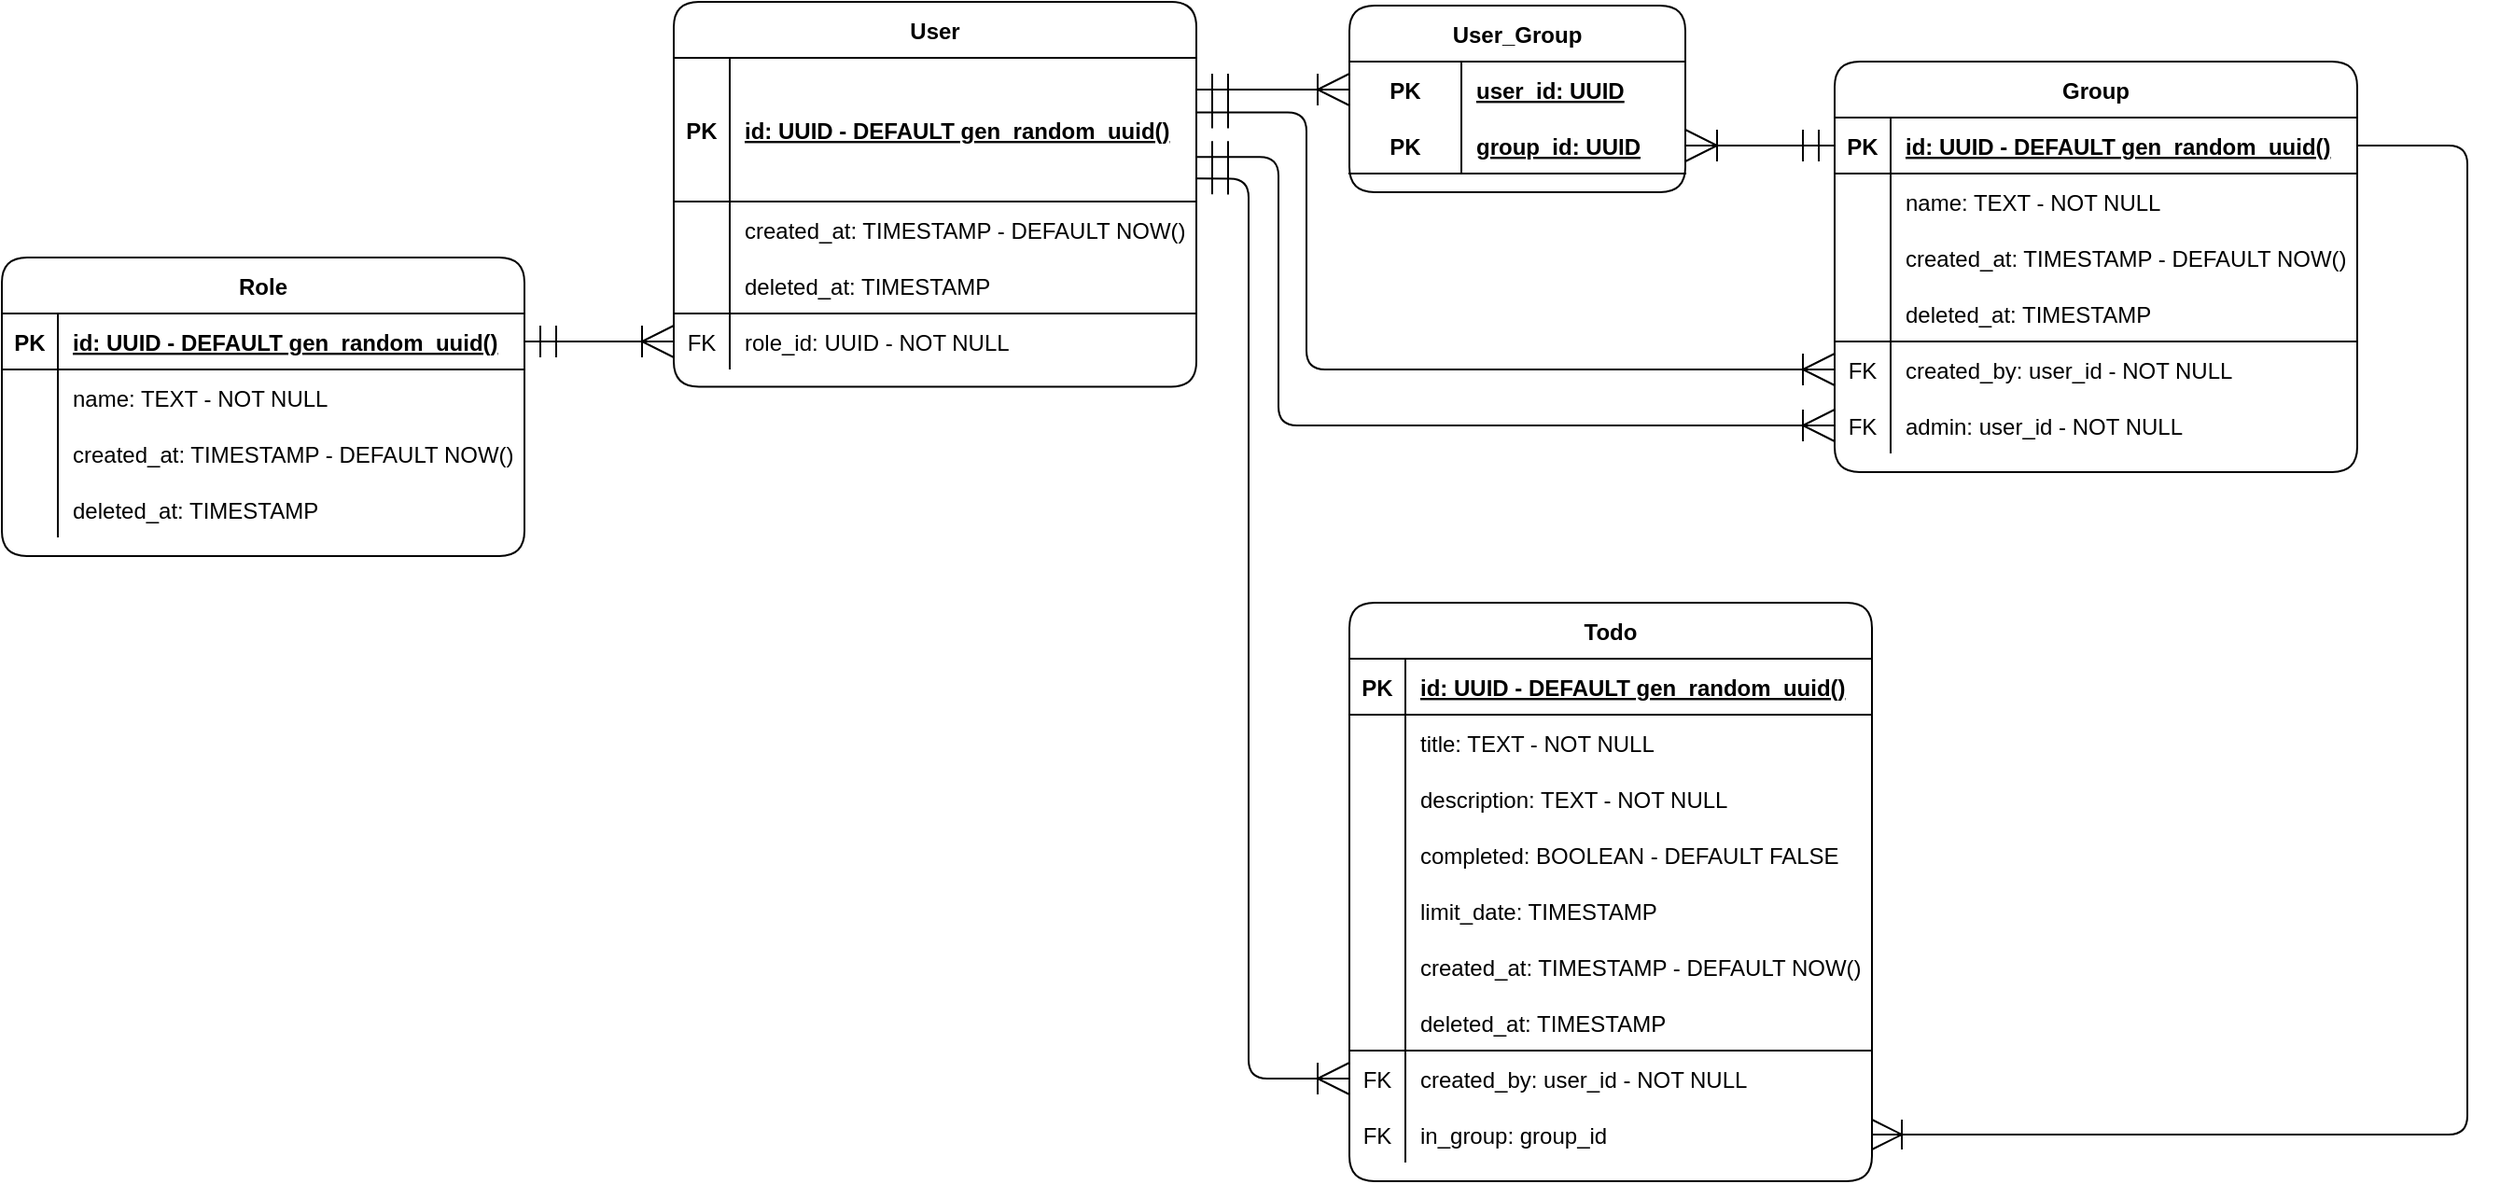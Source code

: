 <mxfile version="15.5.4" type="embed"><diagram id="0-63468UvUWvIAsHKDGt" name="Page-1"><mxGraphModel dx="743" dy="570" grid="0" gridSize="10" guides="1" tooltips="1" connect="1" arrows="1" fold="1" page="1" pageScale="1" pageWidth="1920" pageHeight="1200" background="none" math="0" shadow="0"><root><mxCell id="0"/><mxCell id="1" parent="0"/><mxCell id="2" value="Todo" style="shape=table;startSize=30;container=1;collapsible=1;childLayout=tableLayout;fixedRows=1;rowLines=0;fontStyle=1;align=center;resizeLast=1;spacing=2;spacingBottom=0;bottom=1;swimlaneLine=1;rounded=1;" parent="1" vertex="1"><mxGeometry x="1044" y="606" width="280" height="310" as="geometry"/></mxCell><mxCell id="3" value="" style="shape=partialRectangle;collapsible=0;dropTarget=0;pointerEvents=0;fillColor=none;top=0;left=0;bottom=1;right=0;points=[[0,0.5],[1,0.5]];portConstraint=eastwest;rounded=1;" parent="2" vertex="1"><mxGeometry y="30" width="280" height="30" as="geometry"/></mxCell><mxCell id="4" value="PK" style="shape=partialRectangle;connectable=0;fillColor=none;top=0;left=0;bottom=0;right=0;fontStyle=1;overflow=hidden;rounded=1;" parent="3" vertex="1"><mxGeometry width="30" height="30" as="geometry"><mxRectangle width="30" height="30" as="alternateBounds"/></mxGeometry></mxCell><mxCell id="5" value="id: UUID - DEFAULT gen_random_uuid()" style="shape=partialRectangle;connectable=0;fillColor=none;top=0;left=0;bottom=0;right=0;align=left;spacingLeft=6;fontStyle=5;overflow=hidden;rounded=1;" parent="3" vertex="1"><mxGeometry x="30" width="250" height="30" as="geometry"><mxRectangle width="250" height="30" as="alternateBounds"/></mxGeometry></mxCell><mxCell id="6" value="" style="shape=partialRectangle;collapsible=0;dropTarget=0;pointerEvents=0;fillColor=none;top=0;left=0;bottom=0;right=0;points=[[0,0.5],[1,0.5]];portConstraint=eastwest;rounded=1;" parent="2" vertex="1"><mxGeometry y="60" width="280" height="30" as="geometry"/></mxCell><mxCell id="7" value="" style="shape=partialRectangle;connectable=0;fillColor=none;top=0;left=0;bottom=0;right=0;editable=1;overflow=hidden;rounded=1;" parent="6" vertex="1"><mxGeometry width="30" height="30" as="geometry"><mxRectangle width="30" height="30" as="alternateBounds"/></mxGeometry></mxCell><mxCell id="8" value="title: TEXT - NOT NULL" style="shape=partialRectangle;connectable=0;fillColor=none;top=0;left=0;bottom=0;right=0;align=left;spacingLeft=6;overflow=hidden;rounded=1;" parent="6" vertex="1"><mxGeometry x="30" width="250" height="30" as="geometry"><mxRectangle width="250" height="30" as="alternateBounds"/></mxGeometry></mxCell><mxCell id="12" value="" style="shape=partialRectangle;collapsible=0;dropTarget=0;pointerEvents=0;fillColor=none;top=0;left=0;bottom=0;right=0;points=[[0,0.5],[1,0.5]];portConstraint=eastwest;rounded=1;" parent="2" vertex="1"><mxGeometry y="90" width="280" height="30" as="geometry"/></mxCell><mxCell id="13" value="" style="shape=partialRectangle;connectable=0;fillColor=none;top=0;left=0;bottom=0;right=0;editable=1;overflow=hidden;rounded=1;" parent="12" vertex="1"><mxGeometry width="30" height="30" as="geometry"><mxRectangle width="30" height="30" as="alternateBounds"/></mxGeometry></mxCell><mxCell id="14" value="description: TEXT - NOT NULL" style="shape=partialRectangle;connectable=0;fillColor=none;top=0;left=0;bottom=0;right=0;align=left;spacingLeft=6;overflow=hidden;rounded=1;" parent="12" vertex="1"><mxGeometry x="30" width="250" height="30" as="geometry"><mxRectangle width="250" height="30" as="alternateBounds"/></mxGeometry></mxCell><mxCell id="ECMDfLfK7MkmAGsGthbA-46" value="" style="shape=partialRectangle;collapsible=0;dropTarget=0;pointerEvents=0;fillColor=none;top=0;left=0;bottom=0;right=0;points=[[0,0.5],[1,0.5]];portConstraint=eastwest;rounded=1;" parent="2" vertex="1"><mxGeometry y="120" width="280" height="30" as="geometry"/></mxCell><mxCell id="ECMDfLfK7MkmAGsGthbA-47" value="" style="shape=partialRectangle;connectable=0;fillColor=none;top=0;left=0;bottom=0;right=0;editable=1;overflow=hidden;rounded=1;" parent="ECMDfLfK7MkmAGsGthbA-46" vertex="1"><mxGeometry width="30" height="30" as="geometry"><mxRectangle width="30" height="30" as="alternateBounds"/></mxGeometry></mxCell><mxCell id="ECMDfLfK7MkmAGsGthbA-48" value="completed: BOOLEAN - DEFAULT FALSE" style="shape=partialRectangle;connectable=0;fillColor=none;top=0;left=0;bottom=0;right=0;align=left;spacingLeft=6;overflow=hidden;rounded=1;" parent="ECMDfLfK7MkmAGsGthbA-46" vertex="1"><mxGeometry x="30" width="250" height="30" as="geometry"><mxRectangle width="250" height="30" as="alternateBounds"/></mxGeometry></mxCell><mxCell id="ECMDfLfK7MkmAGsGthbA-49" value="" style="shape=partialRectangle;collapsible=0;dropTarget=0;pointerEvents=0;fillColor=none;top=0;left=0;bottom=0;right=0;points=[[0,0.5],[1,0.5]];portConstraint=eastwest;rounded=1;" parent="2" vertex="1"><mxGeometry y="150" width="280" height="30" as="geometry"/></mxCell><mxCell id="ECMDfLfK7MkmAGsGthbA-50" value="" style="shape=partialRectangle;connectable=0;fillColor=none;top=0;left=0;bottom=0;right=0;editable=1;overflow=hidden;rounded=1;" parent="ECMDfLfK7MkmAGsGthbA-49" vertex="1"><mxGeometry width="30" height="30" as="geometry"><mxRectangle width="30" height="30" as="alternateBounds"/></mxGeometry></mxCell><mxCell id="ECMDfLfK7MkmAGsGthbA-51" value="limit_date: TIMESTAMP" style="shape=partialRectangle;connectable=0;fillColor=none;top=0;left=0;bottom=0;right=0;align=left;spacingLeft=6;overflow=hidden;rounded=1;" parent="ECMDfLfK7MkmAGsGthbA-49" vertex="1"><mxGeometry x="30" width="250" height="30" as="geometry"><mxRectangle width="250" height="30" as="alternateBounds"/></mxGeometry></mxCell><mxCell id="ECMDfLfK7MkmAGsGthbA-40" value="" style="shape=partialRectangle;collapsible=0;dropTarget=0;pointerEvents=0;fillColor=none;top=0;left=0;bottom=0;right=0;points=[[0,0.5],[1,0.5]];portConstraint=eastwest;rounded=1;" parent="2" vertex="1"><mxGeometry y="180" width="280" height="30" as="geometry"/></mxCell><mxCell id="ECMDfLfK7MkmAGsGthbA-41" value="" style="shape=partialRectangle;connectable=0;fillColor=none;top=0;left=0;bottom=0;right=0;editable=1;overflow=hidden;rounded=1;" parent="ECMDfLfK7MkmAGsGthbA-40" vertex="1"><mxGeometry width="30" height="30" as="geometry"><mxRectangle width="30" height="30" as="alternateBounds"/></mxGeometry></mxCell><mxCell id="ECMDfLfK7MkmAGsGthbA-42" value="created_at: TIMESTAMP - DEFAULT NOW()" style="shape=partialRectangle;connectable=0;fillColor=none;top=0;left=0;bottom=0;right=0;align=left;spacingLeft=6;overflow=hidden;rounded=1;" parent="ECMDfLfK7MkmAGsGthbA-40" vertex="1"><mxGeometry x="30" width="250" height="30" as="geometry"><mxRectangle width="250" height="30" as="alternateBounds"/></mxGeometry></mxCell><mxCell id="ECMDfLfK7MkmAGsGthbA-43" value="" style="shape=partialRectangle;collapsible=0;dropTarget=0;pointerEvents=0;fillColor=none;top=0;left=0;bottom=0;right=0;points=[[0,0.5],[1,0.5]];portConstraint=eastwest;rounded=1;" parent="2" vertex="1"><mxGeometry y="210" width="280" height="30" as="geometry"/></mxCell><mxCell id="ECMDfLfK7MkmAGsGthbA-44" value="" style="shape=partialRectangle;connectable=0;fillColor=none;top=0;left=0;bottom=0;right=0;editable=1;overflow=hidden;rounded=1;" parent="ECMDfLfK7MkmAGsGthbA-43" vertex="1"><mxGeometry width="30" height="30" as="geometry"><mxRectangle width="30" height="30" as="alternateBounds"/></mxGeometry></mxCell><mxCell id="ECMDfLfK7MkmAGsGthbA-45" value="deleted_at: TIMESTAMP" style="shape=partialRectangle;connectable=0;fillColor=none;top=0;left=0;bottom=0;right=0;align=left;spacingLeft=6;overflow=hidden;rounded=1;" parent="ECMDfLfK7MkmAGsGthbA-43" vertex="1"><mxGeometry x="30" width="250" height="30" as="geometry"><mxRectangle width="250" height="30" as="alternateBounds"/></mxGeometry></mxCell><mxCell id="ECMDfLfK7MkmAGsGthbA-102" value="" style="shape=partialRectangle;collapsible=0;dropTarget=0;pointerEvents=0;fillColor=none;top=0;left=0;bottom=0;right=0;points=[[0,0.5],[1,0.5]];portConstraint=eastwest;rounded=1;" parent="2" vertex="1"><mxGeometry y="240" width="280" height="30" as="geometry"/></mxCell><mxCell id="ECMDfLfK7MkmAGsGthbA-103" value="FK" style="shape=partialRectangle;connectable=0;fillColor=none;top=1;left=0;bottom=0;right=0;editable=1;overflow=hidden;rounded=1;" parent="ECMDfLfK7MkmAGsGthbA-102" vertex="1"><mxGeometry width="30" height="30" as="geometry"><mxRectangle width="30" height="30" as="alternateBounds"/></mxGeometry></mxCell><mxCell id="ECMDfLfK7MkmAGsGthbA-104" value="created_by: user_id - NOT NULL" style="shape=partialRectangle;connectable=0;fillColor=none;top=1;left=0;bottom=0;right=0;align=left;spacingLeft=6;overflow=hidden;rounded=1;" parent="ECMDfLfK7MkmAGsGthbA-102" vertex="1"><mxGeometry x="30" width="250" height="30" as="geometry"><mxRectangle width="250" height="30" as="alternateBounds"/></mxGeometry></mxCell><mxCell id="xDi6ZBkFSO2JORBMXfVf-41" value="" style="shape=partialRectangle;collapsible=0;dropTarget=0;pointerEvents=0;fillColor=none;top=0;left=0;bottom=0;right=0;points=[[0,0.5],[1,0.5]];portConstraint=eastwest;rounded=1;" parent="2" vertex="1"><mxGeometry y="270" width="280" height="30" as="geometry"/></mxCell><mxCell id="xDi6ZBkFSO2JORBMXfVf-42" value="FK" style="shape=partialRectangle;connectable=0;fillColor=none;top=0;left=0;bottom=0;right=0;editable=1;overflow=hidden;rounded=1;" parent="xDi6ZBkFSO2JORBMXfVf-41" vertex="1"><mxGeometry width="30" height="30" as="geometry"><mxRectangle width="30" height="30" as="alternateBounds"/></mxGeometry></mxCell><mxCell id="xDi6ZBkFSO2JORBMXfVf-43" value="in_group: group_id" style="shape=partialRectangle;connectable=1;fillColor=none;top=0;left=0;bottom=0;right=0;align=left;spacingLeft=6;overflow=hidden;rounded=1;" parent="xDi6ZBkFSO2JORBMXfVf-41" vertex="1"><mxGeometry x="30" width="250" height="30" as="geometry"><mxRectangle width="250" height="30" as="alternateBounds"/></mxGeometry></mxCell><mxCell id="28" value="User" style="shape=table;startSize=30;container=1;collapsible=1;childLayout=tableLayout;fixedRows=1;rowLines=0;fontStyle=1;align=center;resizeLast=1;rounded=1;" parent="1" vertex="1"><mxGeometry x="682" y="284" width="280" height="206.25" as="geometry"/></mxCell><mxCell id="29" value="" style="shape=partialRectangle;collapsible=0;dropTarget=0;pointerEvents=0;fillColor=none;top=0;left=0;bottom=1;right=0;points=[[0,0.5],[1,0.5]];portConstraint=eastwest;rounded=1;" parent="28" vertex="1"><mxGeometry y="30" width="280" height="77" as="geometry"/></mxCell><mxCell id="30" value="PK" style="shape=partialRectangle;connectable=0;fillColor=none;top=0;left=0;bottom=0;right=0;fontStyle=1;overflow=hidden;rounded=1;" parent="29" vertex="1"><mxGeometry width="30" height="77" as="geometry"><mxRectangle width="30" height="77" as="alternateBounds"/></mxGeometry></mxCell><mxCell id="31" value="id: UUID - DEFAULT gen_random_uuid()" style="shape=partialRectangle;connectable=1;fillColor=none;top=0;left=0;bottom=0;right=0;align=left;spacingLeft=6;fontStyle=5;overflow=hidden;rounded=1;points=[[0,0,0,0,0],[0,0.25,0,0,0],[0,0.51,0,0,0],[0,0.75,0,0,0],[0,1,0,0,0],[0.25,0,0,0,0],[0.25,1,0,0,0],[0.5,0,0,0,0],[0.5,1,0,0,0],[0.75,0,0,0,0],[0.75,1,0,0,0],[1,0,0,0,0],[1,0.06,0,0,0],[1,0.22,0,0,0],[1,0.38,0,0,0],[1,0.53,0,0,0],[1,0.69,0,0,0],[1,0.84,0,0,0],[1,1,0,0,0]];" parent="29" vertex="1"><mxGeometry x="30" width="250" height="77" as="geometry"><mxRectangle width="250" height="77" as="alternateBounds"/></mxGeometry></mxCell><mxCell id="38" value="" style="shape=partialRectangle;collapsible=0;dropTarget=0;pointerEvents=0;fillColor=none;top=0;left=0;bottom=0;right=0;points=[[0,0.5],[1,0.5]];portConstraint=eastwest;rounded=1;" parent="28" vertex="1"><mxGeometry y="107" width="280" height="30" as="geometry"/></mxCell><mxCell id="39" value="" style="shape=partialRectangle;connectable=0;fillColor=none;top=0;left=0;bottom=0;right=0;editable=1;overflow=hidden;rounded=1;" parent="38" vertex="1"><mxGeometry width="30" height="30" as="geometry"><mxRectangle width="30" height="30" as="alternateBounds"/></mxGeometry></mxCell><mxCell id="40" value="created_at: TIMESTAMP - DEFAULT NOW()" style="shape=partialRectangle;connectable=0;fillColor=none;top=0;left=0;bottom=0;right=0;align=left;spacingLeft=6;overflow=hidden;rounded=1;" parent="38" vertex="1"><mxGeometry x="30" width="250" height="30" as="geometry"><mxRectangle width="250" height="30" as="alternateBounds"/></mxGeometry></mxCell><mxCell id="81" value="" style="shape=partialRectangle;collapsible=0;dropTarget=0;pointerEvents=0;fillColor=none;top=0;left=0;bottom=0;right=0;points=[[0,0.5],[1,0.5]];portConstraint=eastwest;rounded=1;" parent="28" vertex="1"><mxGeometry y="137" width="280" height="30" as="geometry"/></mxCell><mxCell id="82" value="" style="shape=partialRectangle;connectable=0;fillColor=none;top=0;left=0;bottom=0;right=0;editable=1;overflow=hidden;rounded=1;" parent="81" vertex="1"><mxGeometry width="30" height="30" as="geometry"><mxRectangle width="30" height="30" as="alternateBounds"/></mxGeometry></mxCell><mxCell id="83" value="deleted_at: TIMESTAMP" style="shape=partialRectangle;connectable=0;fillColor=none;top=0;left=0;bottom=0;right=0;align=left;spacingLeft=6;overflow=hidden;rounded=1;" parent="81" vertex="1"><mxGeometry x="30" width="250" height="30" as="geometry"><mxRectangle width="250" height="30" as="alternateBounds"/></mxGeometry></mxCell><mxCell id="77" value="" style="shape=partialRectangle;collapsible=0;dropTarget=0;pointerEvents=0;fillColor=none;top=1;left=0;bottom=0;right=0;points=[[0,0.5],[1,0.5]];portConstraint=eastwest;rounded=1;" parent="28" vertex="1"><mxGeometry y="167" width="280" height="30" as="geometry"/></mxCell><mxCell id="78" value="FK" style="shape=partialRectangle;connectable=0;fillColor=none;top=0;left=0;bottom=0;right=0;editable=1;overflow=hidden;rounded=1;" parent="77" vertex="1"><mxGeometry width="30" height="30" as="geometry"><mxRectangle width="30" height="30" as="alternateBounds"/></mxGeometry></mxCell><mxCell id="79" value="role_id: UUID - NOT NULL" style="shape=partialRectangle;connectable=0;fillColor=none;top=0;left=0;bottom=0;right=0;align=left;spacingLeft=6;overflow=hidden;rounded=1;" parent="77" vertex="1"><mxGeometry x="30" width="250" height="30" as="geometry"><mxRectangle width="250" height="30" as="alternateBounds"/></mxGeometry></mxCell><mxCell id="ECMDfLfK7MkmAGsGthbA-114" value="Group" style="shape=table;startSize=30;container=1;collapsible=1;childLayout=tableLayout;fixedRows=1;rowLines=0;fontStyle=1;align=center;resizeLast=1;rounded=1;" parent="1" vertex="1"><mxGeometry x="1304" y="316" width="280" height="220" as="geometry"/></mxCell><mxCell id="ECMDfLfK7MkmAGsGthbA-115" value="" style="shape=partialRectangle;collapsible=0;dropTarget=0;pointerEvents=0;fillColor=none;top=0;left=0;bottom=1;right=0;points=[[0,0.5],[1,0.5]];portConstraint=eastwest;rounded=1;" parent="ECMDfLfK7MkmAGsGthbA-114" vertex="1"><mxGeometry y="30" width="280" height="30" as="geometry"/></mxCell><mxCell id="ECMDfLfK7MkmAGsGthbA-116" value="PK" style="shape=partialRectangle;connectable=0;fillColor=none;top=0;left=0;bottom=0;right=0;fontStyle=1;overflow=hidden;rounded=1;" parent="ECMDfLfK7MkmAGsGthbA-115" vertex="1"><mxGeometry width="30" height="30" as="geometry"><mxRectangle width="30" height="30" as="alternateBounds"/></mxGeometry></mxCell><mxCell id="ECMDfLfK7MkmAGsGthbA-117" value="id: UUID - DEFAULT gen_random_uuid()" style="shape=partialRectangle;connectable=0;fillColor=none;top=0;left=0;bottom=0;right=0;align=left;spacingLeft=6;fontStyle=5;overflow=hidden;rounded=1;" parent="ECMDfLfK7MkmAGsGthbA-115" vertex="1"><mxGeometry x="30" width="250" height="30" as="geometry"><mxRectangle width="250" height="30" as="alternateBounds"/></mxGeometry></mxCell><mxCell id="ECMDfLfK7MkmAGsGthbA-118" value="" style="shape=partialRectangle;collapsible=0;dropTarget=0;pointerEvents=0;fillColor=none;top=0;left=0;bottom=0;right=0;points=[[0,0.5],[1,0.5]];portConstraint=eastwest;rounded=1;" parent="ECMDfLfK7MkmAGsGthbA-114" vertex="1"><mxGeometry y="60" width="280" height="30" as="geometry"/></mxCell><mxCell id="ECMDfLfK7MkmAGsGthbA-119" value="" style="shape=partialRectangle;connectable=0;fillColor=none;top=0;left=0;bottom=0;right=0;editable=1;overflow=hidden;rounded=1;" parent="ECMDfLfK7MkmAGsGthbA-118" vertex="1"><mxGeometry width="30" height="30" as="geometry"><mxRectangle width="30" height="30" as="alternateBounds"/></mxGeometry></mxCell><mxCell id="ECMDfLfK7MkmAGsGthbA-120" value="name: TEXT - NOT NULL" style="shape=partialRectangle;connectable=0;fillColor=none;top=0;left=0;bottom=0;right=0;align=left;spacingLeft=6;overflow=hidden;rounded=1;" parent="ECMDfLfK7MkmAGsGthbA-118" vertex="1"><mxGeometry x="30" width="250" height="30" as="geometry"><mxRectangle width="250" height="30" as="alternateBounds"/></mxGeometry></mxCell><mxCell id="ECMDfLfK7MkmAGsGthbA-124" value="" style="shape=partialRectangle;collapsible=0;dropTarget=0;pointerEvents=0;fillColor=none;top=0;left=0;bottom=0;right=0;points=[[0,0.5],[1,0.5]];portConstraint=eastwest;rounded=1;" parent="ECMDfLfK7MkmAGsGthbA-114" vertex="1"><mxGeometry y="90" width="280" height="30" as="geometry"/></mxCell><mxCell id="ECMDfLfK7MkmAGsGthbA-125" value="" style="shape=partialRectangle;connectable=0;fillColor=none;top=0;left=0;bottom=0;right=0;editable=1;overflow=hidden;rounded=1;" parent="ECMDfLfK7MkmAGsGthbA-124" vertex="1"><mxGeometry width="30" height="30" as="geometry"><mxRectangle width="30" height="30" as="alternateBounds"/></mxGeometry></mxCell><mxCell id="ECMDfLfK7MkmAGsGthbA-126" value="created_at: TIMESTAMP - DEFAULT NOW()" style="shape=partialRectangle;connectable=0;fillColor=none;top=0;left=0;bottom=0;right=0;align=left;spacingLeft=6;overflow=hidden;rounded=1;" parent="ECMDfLfK7MkmAGsGthbA-124" vertex="1"><mxGeometry x="30" width="250" height="30" as="geometry"><mxRectangle width="250" height="30" as="alternateBounds"/></mxGeometry></mxCell><mxCell id="ECMDfLfK7MkmAGsGthbA-127" value="" style="shape=partialRectangle;collapsible=0;dropTarget=0;pointerEvents=0;fillColor=none;top=0;left=0;bottom=0;right=0;points=[[0,0.5],[1,0.5]];portConstraint=eastwest;rounded=1;" parent="ECMDfLfK7MkmAGsGthbA-114" vertex="1"><mxGeometry y="120" width="280" height="30" as="geometry"/></mxCell><mxCell id="ECMDfLfK7MkmAGsGthbA-128" value="" style="shape=partialRectangle;connectable=0;fillColor=none;top=0;left=0;bottom=0;right=0;editable=1;overflow=hidden;rounded=1;" parent="ECMDfLfK7MkmAGsGthbA-127" vertex="1"><mxGeometry width="30" height="30" as="geometry"><mxRectangle width="30" height="30" as="alternateBounds"/></mxGeometry></mxCell><mxCell id="ECMDfLfK7MkmAGsGthbA-129" value="deleted_at: TIMESTAMP" style="shape=partialRectangle;connectable=0;fillColor=none;top=0;left=0;bottom=0;right=0;align=left;spacingLeft=6;overflow=hidden;rounded=1;" parent="ECMDfLfK7MkmAGsGthbA-127" vertex="1"><mxGeometry x="30" width="250" height="30" as="geometry"><mxRectangle width="250" height="30" as="alternateBounds"/></mxGeometry></mxCell><mxCell id="ECMDfLfK7MkmAGsGthbA-147" value="" style="shape=partialRectangle;collapsible=0;dropTarget=0;pointerEvents=0;fillColor=none;top=1;left=0;bottom=0;right=0;points=[[0,0.5],[1,0.5]];portConstraint=eastwest;rounded=1;" parent="ECMDfLfK7MkmAGsGthbA-114" vertex="1"><mxGeometry y="150" width="280" height="30" as="geometry"/></mxCell><mxCell id="ECMDfLfK7MkmAGsGthbA-148" value="FK" style="shape=partialRectangle;connectable=0;fillColor=none;top=0;left=0;bottom=0;right=0;editable=1;overflow=hidden;rounded=1;" parent="ECMDfLfK7MkmAGsGthbA-147" vertex="1"><mxGeometry width="30" height="30" as="geometry"><mxRectangle width="30" height="30" as="alternateBounds"/></mxGeometry></mxCell><mxCell id="ECMDfLfK7MkmAGsGthbA-149" value="created_by: user_id - NOT NULL" style="shape=partialRectangle;connectable=0;fillColor=none;top=0;left=0;bottom=0;right=0;align=left;spacingLeft=6;overflow=hidden;rounded=1;" parent="ECMDfLfK7MkmAGsGthbA-147" vertex="1"><mxGeometry x="30" width="250" height="30" as="geometry"><mxRectangle width="250" height="30" as="alternateBounds"/></mxGeometry></mxCell><mxCell id="ECMDfLfK7MkmAGsGthbA-130" value="" style="shape=partialRectangle;collapsible=0;dropTarget=0;pointerEvents=0;fillColor=none;top=0;left=0;bottom=0;right=0;points=[[0,0.5],[1,0.5]];portConstraint=eastwest;rounded=1;" parent="ECMDfLfK7MkmAGsGthbA-114" vertex="1"><mxGeometry y="180" width="280" height="30" as="geometry"/></mxCell><mxCell id="ECMDfLfK7MkmAGsGthbA-131" value="FK" style="shape=partialRectangle;connectable=0;fillColor=none;top=0;left=0;bottom=0;right=0;editable=1;overflow=hidden;rounded=1;" parent="ECMDfLfK7MkmAGsGthbA-130" vertex="1"><mxGeometry width="30" height="30" as="geometry"><mxRectangle width="30" height="30" as="alternateBounds"/></mxGeometry></mxCell><mxCell id="ECMDfLfK7MkmAGsGthbA-132" value="admin: user_id - NOT NULL" style="shape=partialRectangle;connectable=0;fillColor=none;top=0;left=0;bottom=0;right=0;align=left;spacingLeft=6;overflow=hidden;rounded=1;" parent="ECMDfLfK7MkmAGsGthbA-130" vertex="1"><mxGeometry x="30" width="250" height="30" as="geometry"><mxRectangle width="250" height="30" as="alternateBounds"/></mxGeometry></mxCell><mxCell id="ECMDfLfK7MkmAGsGthbA-136" value="User_Group" style="shape=table;startSize=30;container=1;collapsible=1;childLayout=tableLayout;fixedRows=1;rowLines=0;fontStyle=1;align=center;resizeLast=1;swimlaneLine=1;swimlaneHead=1;swimlaneBody=1;horizontal=1;top=1;bottom=1;left=1;right=1;rounded=1;" parent="1" vertex="1"><mxGeometry x="1044" y="286" width="180" height="100" as="geometry"/></mxCell><mxCell id="ECMDfLfK7MkmAGsGthbA-137" value="" style="shape=tableRow;horizontal=0;startSize=0;swimlaneHead=0;swimlaneBody=0;fillColor=none;collapsible=0;dropTarget=0;points=[[0,0.5],[1,0.5]];portConstraint=eastwest;top=0;left=0;right=0;bottom=0;rounded=1;" parent="ECMDfLfK7MkmAGsGthbA-136" vertex="1"><mxGeometry y="30" width="180" height="30" as="geometry"/></mxCell><mxCell id="ECMDfLfK7MkmAGsGthbA-138" value="PK" style="shape=partialRectangle;connectable=0;fillColor=none;top=0;left=0;bottom=0;right=0;fontStyle=1;overflow=hidden;rounded=1;" parent="ECMDfLfK7MkmAGsGthbA-137" vertex="1"><mxGeometry width="60" height="30" as="geometry"><mxRectangle width="60" height="30" as="alternateBounds"/></mxGeometry></mxCell><mxCell id="ECMDfLfK7MkmAGsGthbA-139" value="user_id: UUID" style="shape=partialRectangle;connectable=0;fillColor=none;top=0;left=0;bottom=0;right=0;align=left;spacingLeft=6;fontStyle=5;overflow=hidden;rounded=1;" parent="ECMDfLfK7MkmAGsGthbA-137" vertex="1"><mxGeometry x="60" width="120" height="30" as="geometry"><mxRectangle width="120" height="30" as="alternateBounds"/></mxGeometry></mxCell><mxCell id="ECMDfLfK7MkmAGsGthbA-140" value="" style="shape=tableRow;horizontal=0;startSize=0;swimlaneHead=0;swimlaneBody=0;fillColor=none;collapsible=0;dropTarget=0;points=[[0,0.5],[1,0.5]];portConstraint=eastwest;top=0;left=0;right=0;bottom=1;rounded=1;" parent="ECMDfLfK7MkmAGsGthbA-136" vertex="1"><mxGeometry y="60" width="180" height="30" as="geometry"/></mxCell><mxCell id="ECMDfLfK7MkmAGsGthbA-141" value="PK" style="shape=partialRectangle;connectable=0;fillColor=none;top=0;left=0;bottom=0;right=0;fontStyle=1;overflow=hidden;rounded=1;" parent="ECMDfLfK7MkmAGsGthbA-140" vertex="1"><mxGeometry width="60" height="30" as="geometry"><mxRectangle width="60" height="30" as="alternateBounds"/></mxGeometry></mxCell><mxCell id="ECMDfLfK7MkmAGsGthbA-142" value="group_id: UUID" style="shape=partialRectangle;connectable=0;fillColor=none;top=0;left=0;bottom=0;right=0;align=left;spacingLeft=6;fontStyle=5;overflow=hidden;rounded=1;" parent="ECMDfLfK7MkmAGsGthbA-140" vertex="1"><mxGeometry x="60" width="120" height="30" as="geometry"><mxRectangle width="120" height="30" as="alternateBounds"/></mxGeometry></mxCell><mxCell id="ECMDfLfK7MkmAGsGthbA-143" value="" style="edgeStyle=entityRelationEdgeStyle;fontSize=12;html=1;endArrow=ERoneToMany;rounded=1;strokeWidth=1;startSize=15;endSize=15;jumpStyle=arc;exitX=1;exitY=0.22;exitDx=0;exitDy=0;entryX=0;entryY=0.5;entryDx=0;entryDy=0;startArrow=ERmandOne;startFill=0;exitPerimeter=0;" parent="1" source="31" target="ECMDfLfK7MkmAGsGthbA-137" edge="1"><mxGeometry width="100" height="100" relative="1" as="geometry"><mxPoint x="1214" y="486" as="sourcePoint"/><mxPoint x="1314" y="386" as="targetPoint"/></mxGeometry></mxCell><mxCell id="ECMDfLfK7MkmAGsGthbA-144" value="" style="edgeStyle=entityRelationEdgeStyle;fontSize=12;html=1;endArrow=ERoneToMany;rounded=1;strokeWidth=1;startSize=15;endSize=15;jumpStyle=arc;exitX=0;exitY=0.5;exitDx=0;exitDy=0;entryX=1;entryY=0.5;entryDx=0;entryDy=0;startArrow=ERmandOne;startFill=0;" parent="1" source="ECMDfLfK7MkmAGsGthbA-115" target="ECMDfLfK7MkmAGsGthbA-140" edge="1"><mxGeometry width="100" height="100" relative="1" as="geometry"><mxPoint x="1054" y="341" as="sourcePoint"/><mxPoint x="974" y="341" as="targetPoint"/></mxGeometry></mxCell><mxCell id="ECMDfLfK7MkmAGsGthbA-150" style="rounded=1;jumpStyle=arc;orthogonalLoop=1;jettySize=auto;html=1;entryX=0;entryY=0.5;entryDx=0;entryDy=0;strokeWidth=1;startArrow=ERmandOne;startFill=0;startSize=15;endSize=15;endArrow=ERoneToMany;endFill=0;exitX=1;exitY=0.69;exitDx=0;exitDy=0;edgeStyle=orthogonalEdgeStyle;exitPerimeter=0;" parent="1" source="31" target="ECMDfLfK7MkmAGsGthbA-130" edge="1"><mxGeometry relative="1" as="geometry"><Array as="points"><mxPoint x="1006" y="367"/><mxPoint x="1006" y="511"/></Array><mxPoint x="977" y="465" as="sourcePoint"/></mxGeometry></mxCell><mxCell id="ECMDfLfK7MkmAGsGthbA-151" style="rounded=1;jumpStyle=arc;orthogonalLoop=1;jettySize=auto;html=1;strokeWidth=1;startArrow=ERmandOne;startFill=0;startSize=15;endSize=15;endArrow=ERoneToMany;endFill=0;exitX=1;exitY=0.38;exitDx=0;exitDy=0;entryX=0;entryY=0.5;entryDx=0;entryDy=0;edgeStyle=orthogonalEdgeStyle;exitPerimeter=0;" parent="1" source="31" target="ECMDfLfK7MkmAGsGthbA-147" edge="1"><mxGeometry relative="1" as="geometry"><mxPoint x="1055" y="411" as="sourcePoint"/><mxPoint x="1246" y="417" as="targetPoint"/><Array as="points"><mxPoint x="1021" y="343"/><mxPoint x="1021" y="481"/></Array></mxGeometry></mxCell><mxCell id="xDi6ZBkFSO2JORBMXfVf-40" style="rounded=1;jumpStyle=arc;orthogonalLoop=1;jettySize=auto;html=1;entryX=0;entryY=0.5;entryDx=0;entryDy=0;strokeWidth=1;startArrow=ERmandOne;startFill=0;startSize=15;endSize=15;endArrow=ERoneToMany;endFill=0;exitX=1;exitY=0.84;exitDx=0;exitDy=0;edgeStyle=orthogonalEdgeStyle;exitPerimeter=0;" parent="1" source="31" target="ECMDfLfK7MkmAGsGthbA-102" edge="1"><mxGeometry relative="1" as="geometry"><Array as="points"><mxPoint x="990" y="379"/><mxPoint x="990" y="861"/></Array><mxPoint x="972" y="379.75" as="sourcePoint"/><mxPoint x="1314" y="521" as="targetPoint"/></mxGeometry></mxCell><mxCell id="xDi6ZBkFSO2JORBMXfVf-50" value="" style="edgeStyle=orthogonalEdgeStyle;fontSize=12;html=1;endArrow=ERoneToMany;startArrow=none;rounded=1;startSize=14;endSize=14;entryX=1;entryY=0.5;entryDx=0;entryDy=0;exitX=1;exitY=0.5;exitDx=0;exitDy=0;endFill=0;startFill=0;" parent="1" source="ECMDfLfK7MkmAGsGthbA-115" target="xDi6ZBkFSO2JORBMXfVf-43" edge="1"><mxGeometry width="100" height="100" relative="1" as="geometry"><mxPoint x="1184" y="558" as="sourcePoint"/><mxPoint x="1084" y="658" as="targetPoint"/><Array as="points"><mxPoint x="1643" y="361"/><mxPoint x="1643" y="891"/></Array></mxGeometry></mxCell><mxCell id="58" value="Role" style="shape=table;startSize=30;container=1;collapsible=1;childLayout=tableLayout;fixedRows=1;rowLines=0;fontStyle=1;align=center;resizeLast=1;rounded=1;" parent="1" vertex="1"><mxGeometry x="322" y="421" width="280" height="160" as="geometry"/></mxCell><mxCell id="59" value="" style="shape=partialRectangle;collapsible=0;dropTarget=0;pointerEvents=0;fillColor=none;top=0;left=0;bottom=1;right=0;points=[[0,0.5],[1,0.5]];portConstraint=eastwest;rounded=1;" parent="58" vertex="1"><mxGeometry y="30" width="280" height="30" as="geometry"/></mxCell><mxCell id="60" value="PK" style="shape=partialRectangle;connectable=0;fillColor=none;top=0;left=0;bottom=0;right=0;fontStyle=1;overflow=hidden;rounded=1;" parent="59" vertex="1"><mxGeometry width="30" height="30" as="geometry"><mxRectangle width="30" height="30" as="alternateBounds"/></mxGeometry></mxCell><mxCell id="61" value="id: UUID - DEFAULT gen_random_uuid()" style="shape=partialRectangle;connectable=0;fillColor=none;top=0;left=0;bottom=0;right=0;align=left;spacingLeft=6;fontStyle=5;overflow=hidden;rounded=1;" parent="59" vertex="1"><mxGeometry x="30" width="250" height="30" as="geometry"><mxRectangle width="250" height="30" as="alternateBounds"/></mxGeometry></mxCell><mxCell id="62" value="" style="shape=partialRectangle;collapsible=0;dropTarget=0;pointerEvents=0;fillColor=none;top=0;left=0;bottom=0;right=0;points=[[0,0.5],[1,0.5]];portConstraint=eastwest;rounded=1;" parent="58" vertex="1"><mxGeometry y="60" width="280" height="30" as="geometry"/></mxCell><mxCell id="63" value="" style="shape=partialRectangle;connectable=0;fillColor=none;top=0;left=0;bottom=0;right=0;editable=1;overflow=hidden;rounded=1;" parent="62" vertex="1"><mxGeometry width="30" height="30" as="geometry"><mxRectangle width="30" height="30" as="alternateBounds"/></mxGeometry></mxCell><mxCell id="64" value="name: TEXT - NOT NULL" style="shape=partialRectangle;connectable=0;fillColor=none;top=0;left=0;bottom=0;right=0;align=left;spacingLeft=6;overflow=hidden;rounded=1;" parent="62" vertex="1"><mxGeometry x="30" width="250" height="30" as="geometry"><mxRectangle width="250" height="30" as="alternateBounds"/></mxGeometry></mxCell><mxCell id="65" value="" style="shape=partialRectangle;collapsible=0;dropTarget=0;pointerEvents=0;fillColor=none;top=0;left=0;bottom=0;right=0;points=[[0,0.5],[1,0.5]];portConstraint=eastwest;rounded=1;" parent="58" vertex="1"><mxGeometry y="90" width="280" height="30" as="geometry"/></mxCell><mxCell id="66" value="" style="shape=partialRectangle;connectable=0;fillColor=none;top=0;left=0;bottom=0;right=0;editable=1;overflow=hidden;rounded=1;" parent="65" vertex="1"><mxGeometry width="30" height="30" as="geometry"><mxRectangle width="30" height="30" as="alternateBounds"/></mxGeometry></mxCell><mxCell id="67" value="created_at: TIMESTAMP - DEFAULT NOW()" style="shape=partialRectangle;connectable=0;fillColor=none;top=0;left=0;bottom=0;right=0;align=left;spacingLeft=6;overflow=hidden;rounded=1;" parent="65" vertex="1"><mxGeometry x="30" width="250" height="30" as="geometry"><mxRectangle width="250" height="30" as="alternateBounds"/></mxGeometry></mxCell><mxCell id="68" value="" style="shape=partialRectangle;collapsible=0;dropTarget=0;pointerEvents=0;fillColor=none;top=0;left=0;bottom=0;right=0;points=[[0,0.5],[1,0.5]];portConstraint=eastwest;rounded=1;" parent="58" vertex="1"><mxGeometry y="120" width="280" height="30" as="geometry"/></mxCell><mxCell id="69" value="" style="shape=partialRectangle;connectable=0;fillColor=none;top=0;left=0;bottom=0;right=0;editable=1;overflow=hidden;rounded=1;" parent="68" vertex="1"><mxGeometry width="30" height="30" as="geometry"><mxRectangle width="30" height="30" as="alternateBounds"/></mxGeometry></mxCell><mxCell id="70" value="deleted_at: TIMESTAMP" style="shape=partialRectangle;connectable=0;fillColor=none;top=0;left=0;bottom=0;right=0;align=left;spacingLeft=6;overflow=hidden;rounded=1;" parent="68" vertex="1"><mxGeometry x="30" width="250" height="30" as="geometry"><mxRectangle width="250" height="30" as="alternateBounds"/></mxGeometry></mxCell><mxCell id="80" style="rounded=1;jumpStyle=arc;orthogonalLoop=1;jettySize=auto;html=1;entryX=0;entryY=0.5;entryDx=0;entryDy=0;strokeWidth=1;startArrow=ERmandOne;startFill=0;startSize=15;endSize=15;endArrow=ERoneToMany;endFill=0;exitX=1;exitY=0.5;exitDx=0;exitDy=0;" parent="1" source="59" target="77" edge="1"><mxGeometry relative="1" as="geometry"><mxPoint x="616" y="459" as="sourcePoint"/><mxPoint x="1054" y="871" as="targetPoint"/></mxGeometry></mxCell></root></mxGraphModel></diagram></mxfile>